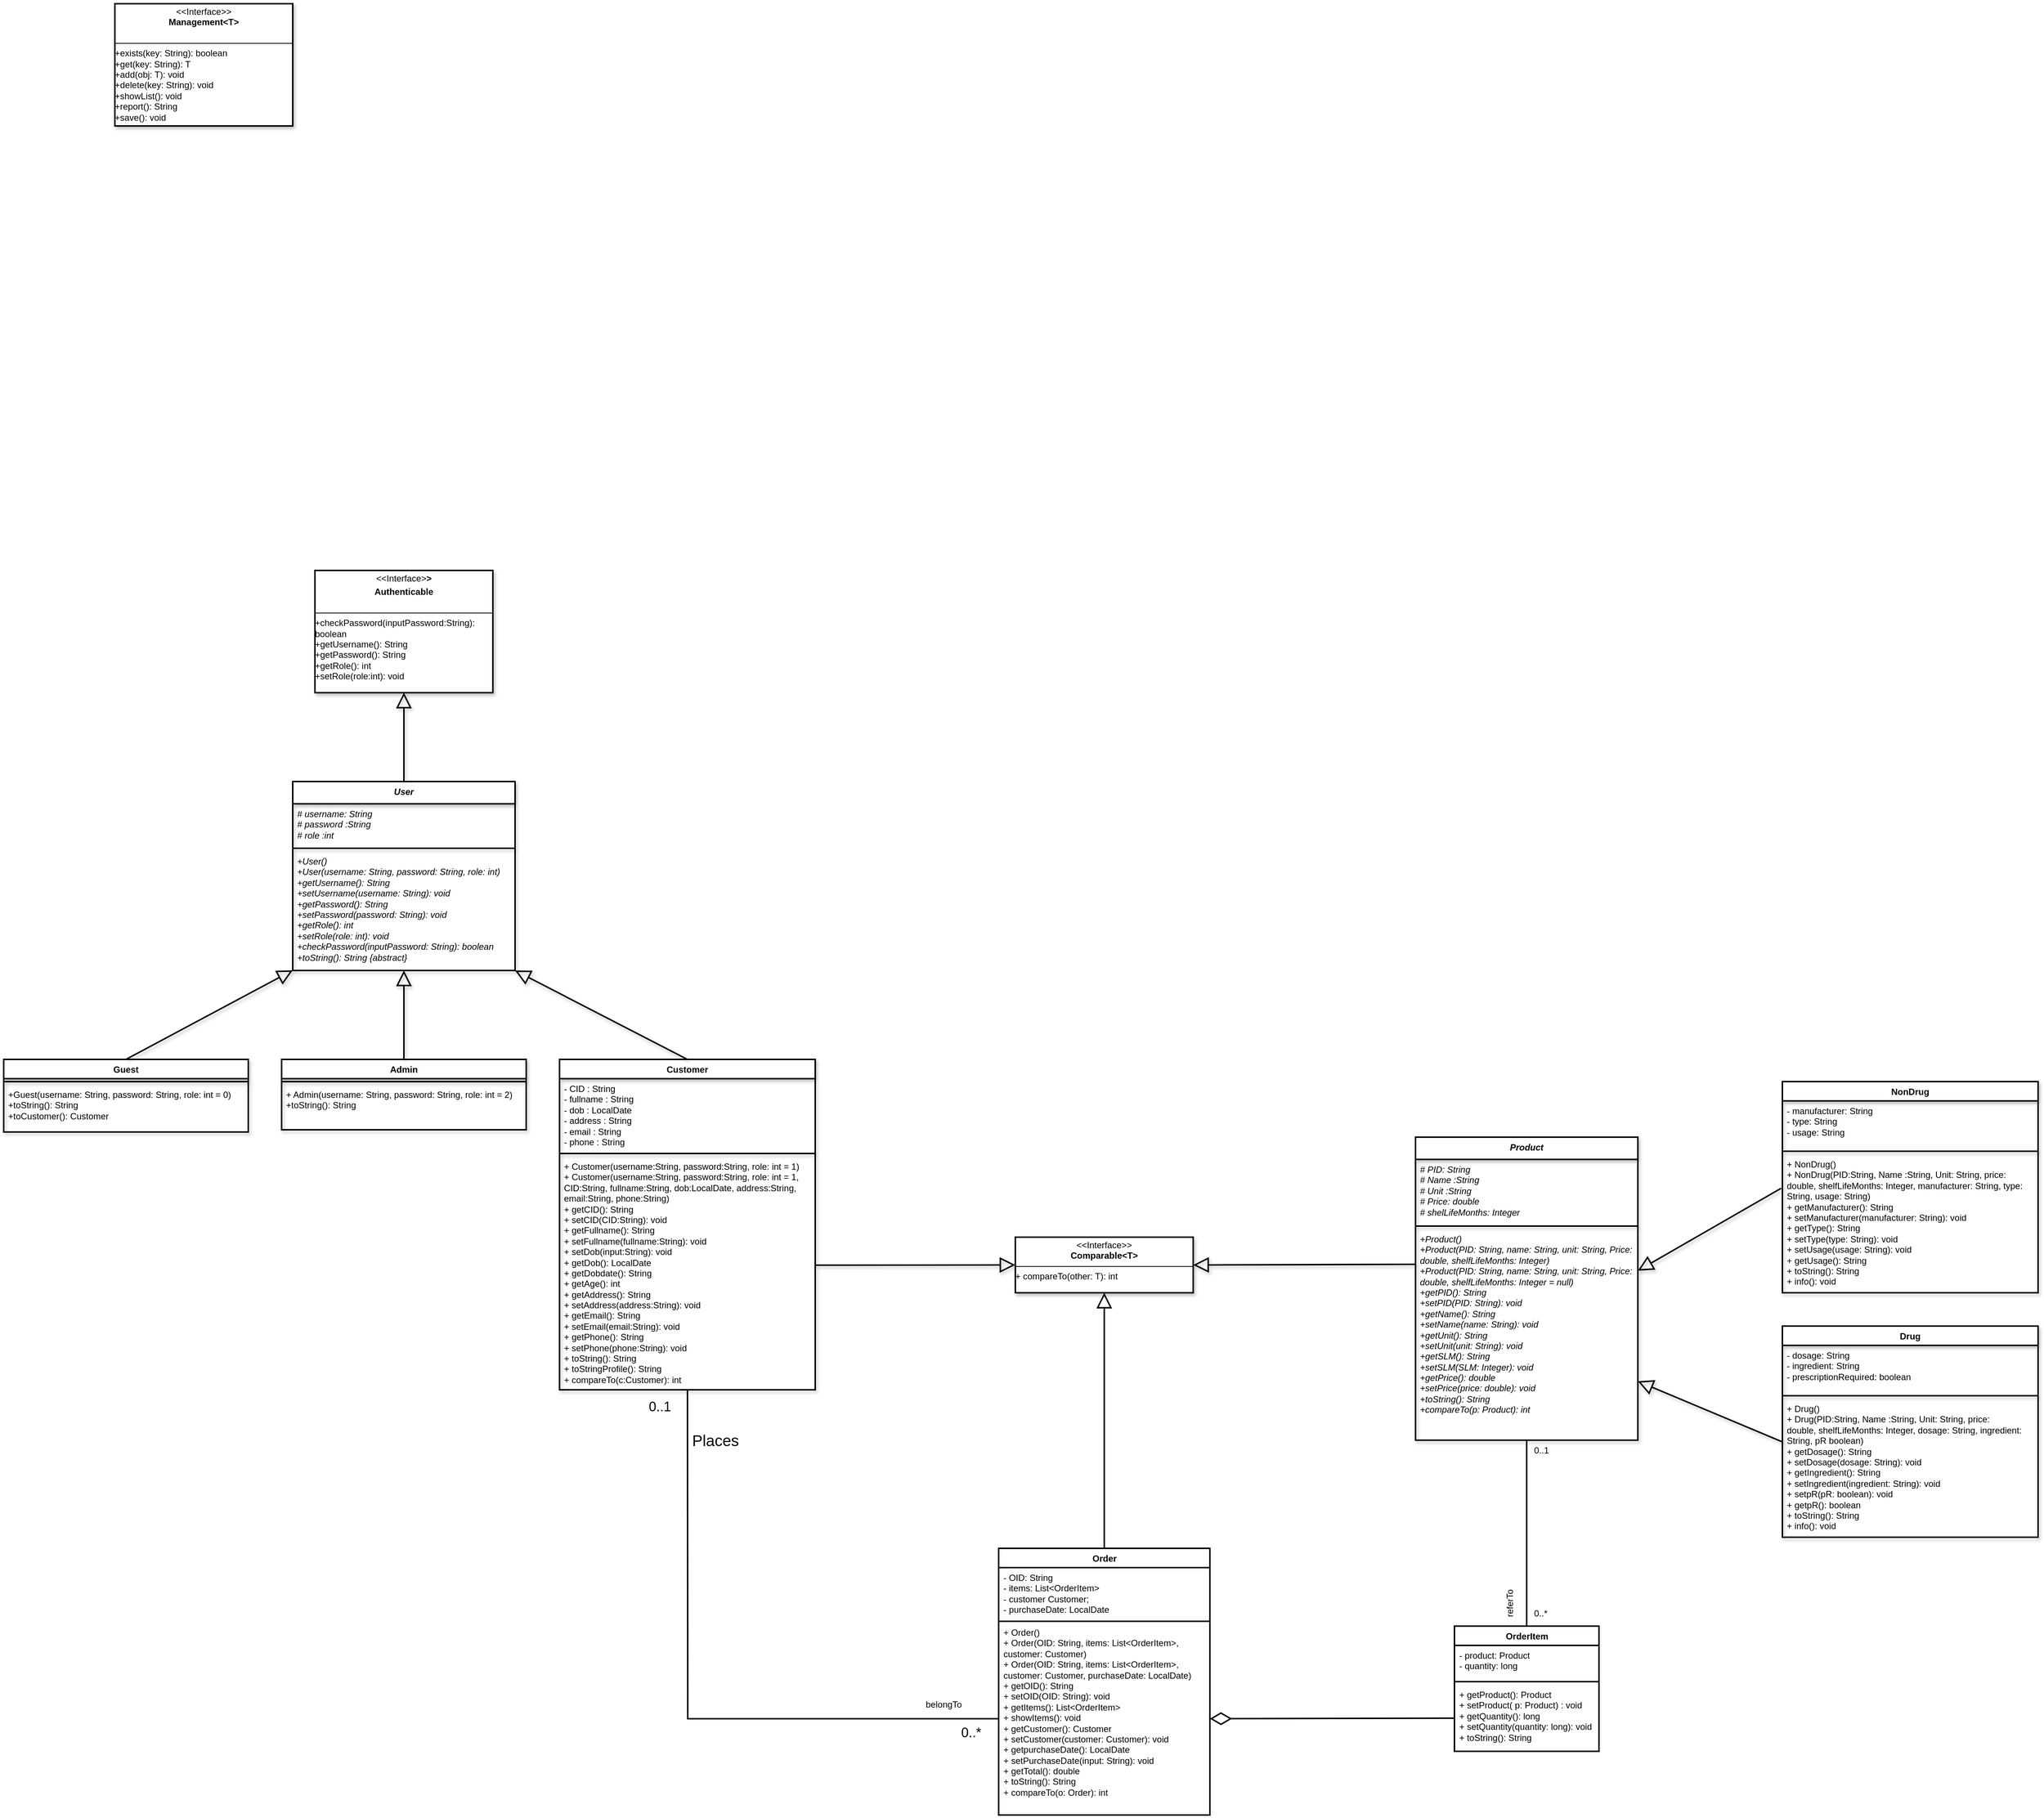 <mxfile version="28.2.5">
  <diagram name="Trang-1" id="QcBJqrxH_IE6oO6Vi0jk">
    <mxGraphModel dx="7229" dy="2226" grid="1" gridSize="15" guides="1" tooltips="1" connect="1" arrows="1" fold="1" page="1" pageScale="1" pageWidth="3300" pageHeight="4681" math="0" shadow="0">
      <root>
        <mxCell id="0" />
        <mxCell id="1" parent="0" />
        <mxCell id="m590TaEcWfAOfF5zcKe_-12" value="&lt;p style=&quot;margin:0px;margin-top:4px;text-align:center;&quot;&gt;&amp;lt;&amp;lt;Interface&amp;gt;&lt;b&gt;&amp;gt;&lt;/b&gt;&lt;/p&gt;&lt;p style=&quot;margin:0px;margin-top:4px;text-align:center;&quot;&gt;&lt;b&gt;Authenticable&lt;/b&gt;&lt;/p&gt;&lt;br&gt;&lt;hr size=&quot;1&quot; style=&quot;border-style:solid;&quot;&gt;+checkPassword(inputPassword:String): boolean&lt;div&gt;+getUsername(): String&amp;nbsp; &amp;nbsp; &amp;nbsp; &amp;nbsp; &amp;nbsp; &amp;nbsp; &amp;nbsp; &amp;nbsp; &amp;nbsp;&lt;/div&gt;+getPassword(): String&amp;nbsp; &amp;nbsp; &amp;nbsp; &amp;nbsp; &amp;nbsp; &amp;nbsp; &amp;nbsp; &amp;nbsp; &amp;nbsp;&amp;nbsp;&lt;br&gt;+getRole(): int&amp;nbsp; &amp;nbsp; &amp;nbsp; &amp;nbsp; &amp;nbsp; &amp;nbsp; &amp;nbsp; &amp;nbsp; &amp;nbsp; &amp;nbsp; &amp;nbsp; &amp;nbsp; &amp;nbsp; &amp;nbsp; +setRole(role:int): void&amp;nbsp;" style="verticalAlign=top;align=left;overflow=fill;html=1;whiteSpace=wrap;shadow=1;strokeWidth=2;" vertex="1" parent="1">
          <mxGeometry x="-1095" y="1290" width="240" height="165" as="geometry" />
        </mxCell>
        <mxCell id="m590TaEcWfAOfF5zcKe_-13" value="&lt;p style=&quot;margin:0px;margin-top:4px;text-align:center;&quot;&gt;&amp;lt;&amp;lt;Interface&amp;gt;&amp;gt;&lt;br&gt;&lt;b&gt;Management&amp;lt;T&amp;gt;&lt;/b&gt;&lt;/p&gt;&lt;br&gt;&lt;hr size=&quot;1&quot; style=&quot;border-style:solid;&quot;&gt;&lt;div&gt;+exists(key: String): boolean&lt;/div&gt;&lt;div&gt;+get(key: String): T&lt;/div&gt;&lt;div&gt;+add(obj: T): void&amp;nbsp; &amp;nbsp; &amp;nbsp;&amp;nbsp;&lt;/div&gt;&lt;div&gt;+delete(key: String): void&amp;nbsp; &amp;nbsp; &amp;nbsp; &amp;nbsp; &amp;nbsp; &amp;nbsp;&amp;nbsp;&lt;/div&gt;&lt;div&gt;+showList(): void&amp;nbsp; &amp;nbsp; &amp;nbsp; &amp;nbsp; &amp;nbsp; &amp;nbsp; &amp;nbsp; &amp;nbsp; &amp;nbsp; &amp;nbsp; &amp;nbsp;&amp;nbsp;&lt;/div&gt;&lt;div&gt;+report(): String&amp;nbsp; &amp;nbsp; &amp;nbsp; &amp;nbsp; &amp;nbsp; &amp;nbsp; &amp;nbsp; &amp;nbsp; &amp;nbsp; &amp;nbsp; &amp;nbsp;&amp;nbsp;&lt;/div&gt;&lt;div&gt;+save(): void&amp;nbsp;&lt;/div&gt;" style="verticalAlign=top;align=left;overflow=fill;html=1;whiteSpace=wrap;shadow=1;strokeWidth=2;" vertex="1" parent="1">
          <mxGeometry x="-1365" y="525" width="240" height="165" as="geometry" />
        </mxCell>
        <mxCell id="m590TaEcWfAOfF5zcKe_-14" value="&lt;i&gt;User&lt;/i&gt;" style="swimlane;fontStyle=1;align=center;verticalAlign=top;childLayout=stackLayout;horizontal=1;startSize=30;horizontalStack=0;resizeParent=1;resizeParentMax=0;resizeLast=0;collapsible=1;marginBottom=0;whiteSpace=wrap;html=1;shadow=1;strokeWidth=2;" vertex="1" parent="1">
          <mxGeometry x="-1125" y="1575" width="300" height="255" as="geometry">
            <mxRectangle x="375" y="420" width="75" height="30" as="alternateBounds" />
          </mxGeometry>
        </mxCell>
        <mxCell id="m590TaEcWfAOfF5zcKe_-15" value="&lt;div&gt;&lt;i&gt;# username: String&lt;/i&gt;&lt;/div&gt;&lt;div&gt;&lt;i&gt;# password :String&lt;/i&gt;&lt;/div&gt;&lt;div&gt;&lt;i&gt;# role :int&lt;/i&gt;&lt;/div&gt;" style="text;strokeColor=none;fillColor=none;align=left;verticalAlign=top;spacingLeft=4;spacingRight=4;overflow=hidden;rotatable=0;points=[[0,0.5],[1,0.5]];portConstraint=eastwest;whiteSpace=wrap;html=1;shadow=1;strokeWidth=2;" vertex="1" parent="m590TaEcWfAOfF5zcKe_-14">
          <mxGeometry y="30" width="300" height="56" as="geometry" />
        </mxCell>
        <mxCell id="m590TaEcWfAOfF5zcKe_-16" value="" style="line;strokeWidth=2;fillColor=none;align=left;verticalAlign=middle;spacingTop=-1;spacingLeft=3;spacingRight=3;rotatable=0;labelPosition=right;points=[];portConstraint=eastwest;strokeColor=inherit;shadow=1;" vertex="1" parent="m590TaEcWfAOfF5zcKe_-14">
          <mxGeometry y="86" width="300" height="8" as="geometry" />
        </mxCell>
        <mxCell id="m590TaEcWfAOfF5zcKe_-17" value="&lt;div&gt;&lt;i&gt;+User()&amp;nbsp; &amp;nbsp;&amp;nbsp;&lt;/i&gt;&lt;/div&gt;&lt;div&gt;&lt;i&gt;+User(username: String, password: String, role: int)&amp;nbsp;&lt;/i&gt;&lt;/div&gt;&lt;div&gt;&lt;i&gt;+getUsername(): String&amp;nbsp;&amp;nbsp;&lt;/i&gt;&lt;/div&gt;&lt;div&gt;&lt;i&gt;+setUsername(username: String): void&amp;nbsp; &amp;nbsp; +getPassword(): String&amp;nbsp; &amp;nbsp; &amp;nbsp; &amp;nbsp; &amp;nbsp; &amp;nbsp; &amp;nbsp; &amp;nbsp; +setPassword(password: String): void&amp;nbsp; &amp;nbsp; &amp;nbsp; &amp;nbsp; &amp;nbsp; &amp;nbsp; &amp;nbsp;&lt;/i&gt;&lt;/div&gt;&lt;div&gt;&lt;i&gt;+getRole(): int&amp;nbsp; &amp;nbsp; &amp;nbsp; &amp;nbsp; &amp;nbsp; &amp;nbsp; &amp;nbsp; &amp;nbsp; &amp;nbsp; &amp;nbsp; &amp;nbsp; &amp;nbsp; &amp;nbsp; &amp;nbsp; &amp;nbsp;&amp;nbsp;&lt;/i&gt;&lt;/div&gt;&lt;div&gt;&lt;i&gt;+setRole(role: int): void&amp;nbsp; &amp;nbsp; &amp;nbsp; &amp;nbsp; &amp;nbsp; &amp;nbsp; &amp;nbsp; &amp;nbsp; +checkPassword(inputPassword: String): boolean&lt;/i&gt;&lt;/div&gt;&lt;div&gt;&lt;i&gt;+toString(): String {abstract}&amp;nbsp;&lt;/i&gt;&lt;/div&gt;" style="text;strokeColor=none;fillColor=none;align=left;verticalAlign=top;spacingLeft=4;spacingRight=4;overflow=hidden;rotatable=0;points=[[0,0.5],[1,0.5]];portConstraint=eastwest;whiteSpace=wrap;html=1;shadow=1;strokeWidth=2;" vertex="1" parent="m590TaEcWfAOfF5zcKe_-14">
          <mxGeometry y="94" width="300" height="161" as="geometry" />
        </mxCell>
        <mxCell id="m590TaEcWfAOfF5zcKe_-19" value="" style="endArrow=block;endSize=16;endFill=0;html=1;rounded=0;entryX=0.5;entryY=1;entryDx=0;entryDy=0;exitX=0.5;exitY=0;exitDx=0;exitDy=0;shadow=1;strokeWidth=2;" edge="1" parent="1" source="m590TaEcWfAOfF5zcKe_-14" target="m590TaEcWfAOfF5zcKe_-12">
          <mxGeometry width="160" relative="1" as="geometry">
            <mxPoint x="-1005" y="1530" as="sourcePoint" />
            <mxPoint x="-845" y="1530" as="targetPoint" />
          </mxGeometry>
        </mxCell>
        <mxCell id="m590TaEcWfAOfF5zcKe_-20" value="Guest" style="swimlane;fontStyle=1;align=center;verticalAlign=top;childLayout=stackLayout;horizontal=1;startSize=26;horizontalStack=0;resizeParent=1;resizeParentMax=0;resizeLast=0;collapsible=1;marginBottom=0;whiteSpace=wrap;html=1;shadow=1;strokeWidth=2;" vertex="1" parent="1">
          <mxGeometry x="-1515" y="1950" width="330" height="98" as="geometry" />
        </mxCell>
        <mxCell id="m590TaEcWfAOfF5zcKe_-22" value="" style="line;strokeWidth=2;fillColor=none;align=left;verticalAlign=middle;spacingTop=-1;spacingLeft=3;spacingRight=3;rotatable=0;labelPosition=right;points=[];portConstraint=eastwest;strokeColor=inherit;shadow=1;" vertex="1" parent="m590TaEcWfAOfF5zcKe_-20">
          <mxGeometry y="26" width="330" height="8" as="geometry" />
        </mxCell>
        <mxCell id="m590TaEcWfAOfF5zcKe_-23" value="&lt;div&gt;+Guest(username: String, password: String, role: int = 0)&lt;/div&gt;&lt;div&gt;+toString(): String&amp;nbsp; &amp;nbsp; &amp;nbsp; &amp;nbsp; &amp;nbsp; &amp;nbsp; &amp;nbsp; &amp;nbsp; &amp;nbsp; &amp;nbsp; &amp;nbsp; &amp;nbsp; &amp;nbsp; &amp;nbsp; &amp;nbsp; &amp;nbsp;&lt;/div&gt;&lt;div&gt;+toCustomer(): Customer&lt;/div&gt;" style="text;strokeColor=none;fillColor=none;align=left;verticalAlign=top;spacingLeft=4;spacingRight=4;overflow=hidden;rotatable=0;points=[[0,0.5],[1,0.5]];portConstraint=eastwest;whiteSpace=wrap;html=1;shadow=1;strokeWidth=2;" vertex="1" parent="m590TaEcWfAOfF5zcKe_-20">
          <mxGeometry y="34" width="330" height="64" as="geometry" />
        </mxCell>
        <mxCell id="m590TaEcWfAOfF5zcKe_-24" value="Customer" style="swimlane;fontStyle=1;align=center;verticalAlign=top;childLayout=stackLayout;horizontal=1;startSize=26;horizontalStack=0;resizeParent=1;resizeParentMax=0;resizeLast=0;collapsible=1;marginBottom=0;whiteSpace=wrap;html=1;shadow=1;strokeWidth=2;" vertex="1" parent="1">
          <mxGeometry x="-765" y="1950" width="345" height="446" as="geometry" />
        </mxCell>
        <mxCell id="m590TaEcWfAOfF5zcKe_-25" value="&lt;div&gt;- CID : String&amp;nbsp; &amp;nbsp; &amp;nbsp; &amp;nbsp; &amp;nbsp; &amp;nbsp; &amp;nbsp; &amp;nbsp; &amp;nbsp; &amp;nbsp;&lt;/div&gt;&lt;div&gt;- fullname : String&amp;nbsp; &amp;nbsp; &amp;nbsp; &amp;nbsp; &amp;nbsp; &amp;nbsp;&amp;nbsp;&lt;/div&gt;&lt;div&gt;- dob : LocalDate&amp;nbsp; &amp;nbsp; &amp;nbsp; &amp;nbsp; &amp;nbsp; &amp;nbsp; &amp;nbsp; &amp;nbsp; &amp;nbsp;&lt;/div&gt;&lt;div&gt;- address : String&amp;nbsp; &amp;nbsp;&lt;/div&gt;&lt;div&gt;- email : String&amp;nbsp; &amp;nbsp; &amp;nbsp; &amp;nbsp; &amp;nbsp; &amp;nbsp; &amp;nbsp; &amp;nbsp; &amp;nbsp;&amp;nbsp;&lt;/div&gt;&lt;div&gt;- phone : String&lt;/div&gt;" style="text;strokeColor=none;fillColor=none;align=left;verticalAlign=top;spacingLeft=4;spacingRight=4;overflow=hidden;rotatable=0;points=[[0,0.5],[1,0.5]];portConstraint=eastwest;whiteSpace=wrap;html=1;shadow=1;strokeWidth=2;" vertex="1" parent="m590TaEcWfAOfF5zcKe_-24">
          <mxGeometry y="26" width="345" height="97" as="geometry" />
        </mxCell>
        <mxCell id="m590TaEcWfAOfF5zcKe_-26" value="" style="line;strokeWidth=2;fillColor=none;align=left;verticalAlign=middle;spacingTop=-1;spacingLeft=3;spacingRight=3;rotatable=0;labelPosition=right;points=[];portConstraint=eastwest;strokeColor=inherit;shadow=1;" vertex="1" parent="m590TaEcWfAOfF5zcKe_-24">
          <mxGeometry y="123" width="345" height="8" as="geometry" />
        </mxCell>
        <mxCell id="m590TaEcWfAOfF5zcKe_-27" value="&lt;div&gt;+ Customer(username:String, password:String, role: int = 1)&lt;/div&gt;&lt;div&gt;+ Customer(username:String, password:String, role: int = 1,&amp;nbsp; CID:String, fullname:String, dob:LocalDate, address:String, email:String, phone:String)&amp;nbsp;&amp;nbsp;&lt;/div&gt;&lt;div&gt;+ getCID(): String&amp;nbsp; &amp;nbsp; &amp;nbsp; &amp;nbsp; &amp;nbsp; &amp;nbsp; &amp;nbsp; &amp;nbsp; &amp;nbsp;&amp;nbsp;&lt;/div&gt;&lt;div&gt;+ setCID(CID:String): void&amp;nbsp; &amp;nbsp; &amp;nbsp; &amp;nbsp; &amp;nbsp;&lt;/div&gt;&lt;div&gt;+ getFullname(): String&amp;nbsp; &amp;nbsp; &amp;nbsp; &amp;nbsp; &amp;nbsp; &amp;nbsp; &amp;nbsp;&amp;nbsp;&lt;/div&gt;&lt;div&gt;+ setFullname(fullname:String): void&amp;nbsp;&lt;/div&gt;&lt;div&gt;+ setDob(input:String): void&amp;nbsp; &amp;nbsp; &amp;nbsp; &amp;nbsp;&amp;nbsp;&lt;/div&gt;&lt;div&gt;+ getDob(): LocalDate&amp;nbsp; &amp;nbsp; &amp;nbsp; &amp;nbsp; &amp;nbsp; &amp;nbsp; &amp;nbsp; &amp;nbsp;&amp;nbsp;&lt;/div&gt;&lt;div&gt;+ getDobdate(): String&amp;nbsp; &amp;nbsp; &amp;nbsp; &amp;nbsp; &amp;nbsp; &amp;nbsp; &amp;nbsp; &amp;nbsp;&lt;/div&gt;&lt;div&gt;+ getAge(): int&amp;nbsp; &amp;nbsp; &amp;nbsp; &amp;nbsp; &amp;nbsp; &amp;nbsp; &amp;nbsp; &amp;nbsp; &amp;nbsp; &amp;nbsp; &amp;nbsp;&amp;nbsp;&lt;/div&gt;&lt;div&gt;+ getAddress(): String&amp;nbsp; &amp;nbsp; &amp;nbsp; &amp;nbsp; &amp;nbsp; &amp;nbsp; &amp;nbsp; &amp;nbsp;&lt;/div&gt;&lt;div&gt;+ setAddress(address:String): void&amp;nbsp;&lt;/div&gt;&lt;div&gt;+ getEmail(): String&amp;nbsp; &amp;nbsp; &amp;nbsp; &amp;nbsp; &amp;nbsp; &amp;nbsp; &amp;nbsp; &amp;nbsp;&lt;/div&gt;&lt;div&gt;+ setEmail(email:String): void&amp;nbsp; &amp;nbsp; &amp;nbsp; &amp;nbsp;&lt;/div&gt;&lt;div&gt;+ getPhone(): String&amp;nbsp; &amp;nbsp; &amp;nbsp; &amp;nbsp; &amp;nbsp; &amp;nbsp; &amp;nbsp; &amp;nbsp; &amp;nbsp;&lt;/div&gt;&lt;div&gt;+ setPhone(phone:String): void&amp;nbsp; &amp;nbsp; &amp;nbsp;&lt;/div&gt;&lt;div&gt;+ toString(): String&amp;nbsp; &amp;nbsp; &amp;nbsp; &amp;nbsp; &amp;nbsp; &amp;nbsp; &amp;nbsp; &amp;nbsp;&lt;/div&gt;&lt;div&gt;+ toStringProfile(): String&amp;nbsp; &amp;nbsp; &amp;nbsp; &amp;nbsp;&lt;/div&gt;&lt;div&gt;+ compareTo(c:Customer): int&amp;nbsp;&lt;/div&gt;" style="text;strokeColor=none;fillColor=none;align=left;verticalAlign=top;spacingLeft=4;spacingRight=4;overflow=hidden;rotatable=0;points=[[0,0.5],[1,0.5]];portConstraint=eastwest;whiteSpace=wrap;html=1;shadow=1;strokeWidth=2;" vertex="1" parent="m590TaEcWfAOfF5zcKe_-24">
          <mxGeometry y="131" width="345" height="315" as="geometry" />
        </mxCell>
        <mxCell id="m590TaEcWfAOfF5zcKe_-32" value="Admin" style="swimlane;fontStyle=1;align=center;verticalAlign=top;childLayout=stackLayout;horizontal=1;startSize=26;horizontalStack=0;resizeParent=1;resizeParentMax=0;resizeLast=0;collapsible=1;marginBottom=0;whiteSpace=wrap;html=1;shadow=1;strokeWidth=2;" vertex="1" parent="1">
          <mxGeometry x="-1140" y="1950" width="330" height="95" as="geometry" />
        </mxCell>
        <mxCell id="m590TaEcWfAOfF5zcKe_-33" value="" style="line;strokeWidth=2;fillColor=none;align=left;verticalAlign=middle;spacingTop=-1;spacingLeft=3;spacingRight=3;rotatable=0;labelPosition=right;points=[];portConstraint=eastwest;strokeColor=inherit;shadow=1;" vertex="1" parent="m590TaEcWfAOfF5zcKe_-32">
          <mxGeometry y="26" width="330" height="8" as="geometry" />
        </mxCell>
        <mxCell id="m590TaEcWfAOfF5zcKe_-34" value="&lt;div&gt;+ Admin(username: String, password: String, role: int = 2)&lt;/div&gt;&lt;div&gt;+toString(): String&amp;nbsp; &amp;nbsp;&lt;/div&gt;" style="text;strokeColor=none;fillColor=none;align=left;verticalAlign=top;spacingLeft=4;spacingRight=4;overflow=hidden;rotatable=0;points=[[0,0.5],[1,0.5]];portConstraint=eastwest;whiteSpace=wrap;html=1;shadow=1;strokeWidth=2;" vertex="1" parent="m590TaEcWfAOfF5zcKe_-32">
          <mxGeometry y="34" width="330" height="61" as="geometry" />
        </mxCell>
        <mxCell id="m590TaEcWfAOfF5zcKe_-36" value="" style="endArrow=block;endSize=16;endFill=0;html=1;rounded=0;exitX=0.5;exitY=0;exitDx=0;exitDy=0;shadow=1;strokeWidth=2;" edge="1" parent="1" source="m590TaEcWfAOfF5zcKe_-20" target="m590TaEcWfAOfF5zcKe_-17">
          <mxGeometry x="1" y="108" width="160" relative="1" as="geometry">
            <mxPoint x="-1335.0" y="1950" as="sourcePoint" />
            <mxPoint x="-825" y="1665" as="targetPoint" />
            <mxPoint x="-13" y="3" as="offset" />
          </mxGeometry>
        </mxCell>
        <mxCell id="m590TaEcWfAOfF5zcKe_-37" value="" style="endArrow=block;endSize=16;endFill=0;html=1;rounded=0;exitX=0.5;exitY=0;exitDx=0;exitDy=0;shadow=1;strokeWidth=2;" edge="1" parent="1" source="m590TaEcWfAOfF5zcKe_-32">
          <mxGeometry x="1" y="108" width="160" relative="1" as="geometry">
            <mxPoint x="-675" y="1605" as="sourcePoint" />
            <mxPoint x="-975" y="1830" as="targetPoint" />
            <mxPoint x="-13" y="3" as="offset" />
          </mxGeometry>
        </mxCell>
        <mxCell id="m590TaEcWfAOfF5zcKe_-38" value="" style="endArrow=block;endSize=16;endFill=0;html=1;rounded=0;exitX=0.5;exitY=0;exitDx=0;exitDy=0;shadow=1;strokeWidth=2;" edge="1" parent="1" source="m590TaEcWfAOfF5zcKe_-24">
          <mxGeometry width="160" relative="1" as="geometry">
            <mxPoint x="-345" y="1995" as="sourcePoint" />
            <mxPoint x="-825" y="1830" as="targetPoint" />
          </mxGeometry>
        </mxCell>
        <mxCell id="m590TaEcWfAOfF5zcKe_-39" value="&lt;i&gt;Product&lt;/i&gt;" style="swimlane;fontStyle=1;align=center;verticalAlign=top;childLayout=stackLayout;horizontal=1;startSize=30;horizontalStack=0;resizeParent=1;resizeParentMax=0;resizeLast=0;collapsible=1;marginBottom=0;whiteSpace=wrap;html=1;shadow=1;strokeWidth=2;" vertex="1" parent="1">
          <mxGeometry x="390" y="2055" width="300" height="409" as="geometry">
            <mxRectangle x="375" y="420" width="75" height="30" as="alternateBounds" />
          </mxGeometry>
        </mxCell>
        <mxCell id="m590TaEcWfAOfF5zcKe_-40" value="&lt;div&gt;&lt;i&gt;# PID: String&lt;/i&gt;&lt;/div&gt;&lt;div&gt;&lt;i&gt;# Name :String&lt;/i&gt;&lt;/div&gt;&lt;div&gt;&lt;i&gt;# Unit :String&lt;/i&gt;&lt;/div&gt;&lt;div&gt;&lt;i&gt;# Price: double&lt;/i&gt;&lt;/div&gt;&lt;div&gt;&lt;i&gt;# shelLifeMonths: Integer&lt;/i&gt;&lt;/div&gt;" style="text;strokeColor=none;fillColor=none;align=left;verticalAlign=top;spacingLeft=4;spacingRight=4;overflow=hidden;rotatable=0;points=[[0,0.5],[1,0.5]];portConstraint=eastwest;whiteSpace=wrap;html=1;shadow=1;strokeWidth=2;" vertex="1" parent="m590TaEcWfAOfF5zcKe_-39">
          <mxGeometry y="30" width="300" height="86" as="geometry" />
        </mxCell>
        <mxCell id="m590TaEcWfAOfF5zcKe_-41" value="" style="line;strokeWidth=2;fillColor=none;align=left;verticalAlign=middle;spacingTop=-1;spacingLeft=3;spacingRight=3;rotatable=0;labelPosition=right;points=[];portConstraint=eastwest;strokeColor=inherit;shadow=1;" vertex="1" parent="m590TaEcWfAOfF5zcKe_-39">
          <mxGeometry y="116" width="300" height="8" as="geometry" />
        </mxCell>
        <mxCell id="m590TaEcWfAOfF5zcKe_-42" value="&lt;div&gt;&lt;i&gt;+Product()&amp;nbsp; &amp;nbsp;&amp;nbsp;&lt;/i&gt;&lt;/div&gt;&lt;div&gt;&lt;i&gt;+Product(PID: String, name: String, unit: String, Price: double, shelfLifeMonths: Integer)&lt;/i&gt;&lt;/div&gt;&lt;div&gt;&lt;i&gt;+Product(PID: String, name: String, unit: String, Price: double,&amp;nbsp;&lt;/i&gt;&lt;i&gt;shelfLifeMonths&lt;/i&gt;&lt;i&gt;: Integer = null)&lt;/i&gt;&lt;/div&gt;&lt;div&gt;&lt;i&gt;+getPID(): String&amp;nbsp;&amp;nbsp;&lt;/i&gt;&lt;/div&gt;&lt;div&gt;&lt;i&gt;+setPID(PID: String): void&amp;nbsp; &amp;nbsp;&amp;nbsp;&lt;/i&gt;&lt;/div&gt;&lt;div&gt;&lt;i&gt;+getName(): String&amp;nbsp; &amp;nbsp; &amp;nbsp; &amp;nbsp; &amp;nbsp; &amp;nbsp; &amp;nbsp; &amp;nbsp;&amp;nbsp;&lt;/i&gt;&lt;/div&gt;&lt;div&gt;&lt;i&gt;+setName(name: String): void&amp;nbsp;&lt;/i&gt;&lt;/div&gt;&lt;div&gt;&lt;div&gt;&lt;i&gt;+getUnit(): String&amp;nbsp; &amp;nbsp; &amp;nbsp; &amp;nbsp; &amp;nbsp; &amp;nbsp; &amp;nbsp; &amp;nbsp;&amp;nbsp;&lt;/i&gt;&lt;/div&gt;&lt;div&gt;&lt;i&gt;+setUnit(unit: String): void&amp;nbsp;&lt;/i&gt;&lt;i&gt;&amp;nbsp; &amp;nbsp; &amp;nbsp; &amp;nbsp; &amp;nbsp;&lt;/i&gt;&lt;/div&gt;&lt;/div&gt;&lt;div&gt;&lt;i&gt;+getSLM(): String&amp;nbsp; &amp;nbsp; &amp;nbsp; &amp;nbsp; &amp;nbsp; &amp;nbsp; &amp;nbsp; &amp;nbsp; &amp;nbsp; &amp;nbsp; &amp;nbsp; &amp;nbsp; &amp;nbsp; &amp;nbsp; &amp;nbsp;&lt;/i&gt;&lt;/div&gt;&lt;div&gt;&lt;i&gt;+setSLM(SLM: Integer): void&lt;span style=&quot;white-space: pre;&quot;&gt;&#x9;&lt;/span&gt;&amp;nbsp; &amp;nbsp; &amp;nbsp; &amp;nbsp; &amp;nbsp;&amp;nbsp;&lt;/i&gt;&lt;br&gt;&lt;div&gt;&lt;i&gt;+getPrice(): double&amp;nbsp; &amp;nbsp; &amp;nbsp; &amp;nbsp; &amp;nbsp; &amp;nbsp; &amp;nbsp; &amp;nbsp;&amp;nbsp;&lt;/i&gt;&lt;/div&gt;&lt;div&gt;&lt;i&gt;+setPrice(price: double): void&amp;nbsp;&lt;/i&gt;&lt;/div&gt;&lt;/div&gt;&lt;div&gt;&lt;i&gt;+toString(): String&amp;nbsp;&lt;/i&gt;&lt;/div&gt;&lt;div&gt;&lt;i&gt;+compareTo(p: Product): int&amp;nbsp;&lt;/i&gt;&lt;/div&gt;" style="text;strokeColor=none;fillColor=none;align=left;verticalAlign=top;spacingLeft=4;spacingRight=4;overflow=hidden;rotatable=0;points=[[0,0.5],[1,0.5]];portConstraint=eastwest;whiteSpace=wrap;html=1;shadow=1;strokeWidth=2;" vertex="1" parent="m590TaEcWfAOfF5zcKe_-39">
          <mxGeometry y="124" width="300" height="285" as="geometry" />
        </mxCell>
        <mxCell id="m590TaEcWfAOfF5zcKe_-43" value="&lt;p style=&quot;margin:0px;margin-top:4px;text-align:center;&quot;&gt;&amp;lt;&amp;lt;Interface&amp;gt;&amp;gt;&lt;br&gt;&lt;b&gt;Comparable&amp;lt;T&amp;gt;&lt;/b&gt;&lt;/p&gt;&lt;hr size=&quot;1&quot; style=&quot;border-style:solid;&quot;&gt;+ compareTo(other: T): int" style="verticalAlign=top;align=left;overflow=fill;html=1;whiteSpace=wrap;shadow=1;strokeWidth=2;" vertex="1" parent="1">
          <mxGeometry x="-150" y="2190" width="240" height="75" as="geometry" />
        </mxCell>
        <mxCell id="m590TaEcWfAOfF5zcKe_-44" value="" style="endArrow=block;endSize=16;endFill=0;html=1;rounded=0;exitX=-0.001;exitY=0.167;exitDx=0;exitDy=0;entryX=1;entryY=0.5;entryDx=0;entryDy=0;shadow=1;strokeWidth=2;exitPerimeter=0;" edge="1" parent="1" source="m590TaEcWfAOfF5zcKe_-42" target="m590TaEcWfAOfF5zcKe_-43">
          <mxGeometry x="0.002" width="160" relative="1" as="geometry">
            <mxPoint x="-585" y="1485" as="sourcePoint" />
            <mxPoint x="-600" y="1365" as="targetPoint" />
            <mxPoint as="offset" />
          </mxGeometry>
        </mxCell>
        <mxCell id="m590TaEcWfAOfF5zcKe_-45" value="" style="endArrow=block;endSize=16;endFill=0;html=1;rounded=0;entryX=0;entryY=0.5;entryDx=0;entryDy=0;exitX=1;exitY=0.466;exitDx=0;exitDy=0;exitPerimeter=0;shadow=1;strokeWidth=2;" edge="1" parent="1" source="m590TaEcWfAOfF5zcKe_-27" target="m590TaEcWfAOfF5zcKe_-43">
          <mxGeometry width="160" relative="1" as="geometry">
            <mxPoint x="-547" y="1920" as="sourcePoint" />
            <mxPoint x="-780" y="1800" as="targetPoint" />
          </mxGeometry>
        </mxCell>
        <mxCell id="m590TaEcWfAOfF5zcKe_-46" value="Drug" style="swimlane;fontStyle=1;align=center;verticalAlign=top;childLayout=stackLayout;horizontal=1;startSize=26;horizontalStack=0;resizeParent=1;resizeParentMax=0;resizeLast=0;collapsible=1;marginBottom=0;whiteSpace=wrap;html=1;shadow=1;strokeWidth=2;" vertex="1" parent="1">
          <mxGeometry x="885" y="2310" width="345" height="285" as="geometry" />
        </mxCell>
        <mxCell id="m590TaEcWfAOfF5zcKe_-47" value="&lt;div&gt;- dosage: String&lt;/div&gt;&lt;div&gt;- ingredient: String&lt;/div&gt;&lt;div&gt;- prescriptionRequired: boolean&lt;/div&gt;" style="text;strokeColor=none;fillColor=none;align=left;verticalAlign=top;spacingLeft=4;spacingRight=4;overflow=hidden;rotatable=0;points=[[0,0.5],[1,0.5]];portConstraint=eastwest;whiteSpace=wrap;html=1;shadow=1;strokeWidth=2;" vertex="1" parent="m590TaEcWfAOfF5zcKe_-46">
          <mxGeometry y="26" width="345" height="64" as="geometry" />
        </mxCell>
        <mxCell id="m590TaEcWfAOfF5zcKe_-48" value="" style="line;strokeWidth=2;fillColor=none;align=left;verticalAlign=middle;spacingTop=-1;spacingLeft=3;spacingRight=3;rotatable=0;labelPosition=right;points=[];portConstraint=eastwest;strokeColor=inherit;shadow=1;" vertex="1" parent="m590TaEcWfAOfF5zcKe_-46">
          <mxGeometry y="90" width="345" height="8" as="geometry" />
        </mxCell>
        <mxCell id="m590TaEcWfAOfF5zcKe_-49" value="&lt;div&gt;+ Drug()&lt;/div&gt;&lt;div&gt;+ Drug(PID:String, Name :String, Unit: String,&amp;nbsp;price: double,&amp;nbsp;shelfLifeMonths: Integer, dosage: String, ingredient: String, pR boolean)&amp;nbsp;&amp;nbsp;&lt;/div&gt;&lt;div&gt;+ getDosage(): String&amp;nbsp; &amp;nbsp; &amp;nbsp; &amp;nbsp; &amp;nbsp; &amp;nbsp; &amp;nbsp; &amp;nbsp; &amp;nbsp;&amp;nbsp;&lt;/div&gt;&lt;div&gt;+ setDosage(dosage: String): void&amp;nbsp; &amp;nbsp; &amp;nbsp; &amp;nbsp; &amp;nbsp;&lt;/div&gt;&lt;div&gt;+ getIngredient(): String&amp;nbsp; &amp;nbsp; &amp;nbsp; &amp;nbsp; &amp;nbsp; &amp;nbsp; &amp;nbsp;&amp;nbsp;&lt;/div&gt;&lt;div&gt;+ setIngredient(ingredient: String): void&amp;nbsp;&lt;/div&gt;&lt;div&gt;+ setpR(pR: boolean): void&amp;nbsp; &amp;nbsp; &amp;nbsp; &amp;nbsp;&amp;nbsp;&lt;/div&gt;&lt;div&gt;+ getpR(): boolean&amp;nbsp; &amp;nbsp; &amp;nbsp; &amp;nbsp; &amp;nbsp; &amp;nbsp; &amp;nbsp; &amp;nbsp; &amp;nbsp;&amp;nbsp;&lt;/div&gt;&lt;div&gt;+ toString(): String&amp;nbsp; &amp;nbsp; &amp;nbsp; &amp;nbsp; &amp;nbsp; &amp;nbsp; &amp;nbsp; &amp;nbsp;&lt;/div&gt;&lt;div&gt;+ info(): void&amp;nbsp; &amp;nbsp; &amp;nbsp; &amp;nbsp;&lt;/div&gt;" style="text;strokeColor=none;fillColor=none;align=left;verticalAlign=top;spacingLeft=4;spacingRight=4;overflow=hidden;rotatable=0;points=[[0,0.5],[1,0.5]];portConstraint=eastwest;whiteSpace=wrap;html=1;shadow=1;strokeWidth=2;" vertex="1" parent="m590TaEcWfAOfF5zcKe_-46">
          <mxGeometry y="98" width="345" height="187" as="geometry" />
        </mxCell>
        <mxCell id="m590TaEcWfAOfF5zcKe_-54" value="NonDrug" style="swimlane;fontStyle=1;align=center;verticalAlign=top;childLayout=stackLayout;horizontal=1;startSize=26;horizontalStack=0;resizeParent=1;resizeParentMax=0;resizeLast=0;collapsible=1;marginBottom=0;whiteSpace=wrap;html=1;shadow=1;strokeWidth=2;" vertex="1" parent="1">
          <mxGeometry x="885" y="1980" width="345" height="285" as="geometry" />
        </mxCell>
        <mxCell id="m590TaEcWfAOfF5zcKe_-55" value="&lt;div&gt;- manufacturer: String&lt;/div&gt;&lt;div&gt;- type: String&lt;/div&gt;&lt;div&gt;- usage: String&lt;/div&gt;" style="text;strokeColor=none;fillColor=none;align=left;verticalAlign=top;spacingLeft=4;spacingRight=4;overflow=hidden;rotatable=0;points=[[0,0.5],[1,0.5]];portConstraint=eastwest;whiteSpace=wrap;html=1;shadow=1;strokeWidth=2;" vertex="1" parent="m590TaEcWfAOfF5zcKe_-54">
          <mxGeometry y="26" width="345" height="64" as="geometry" />
        </mxCell>
        <mxCell id="m590TaEcWfAOfF5zcKe_-56" value="" style="line;strokeWidth=2;fillColor=none;align=left;verticalAlign=middle;spacingTop=-1;spacingLeft=3;spacingRight=3;rotatable=0;labelPosition=right;points=[];portConstraint=eastwest;strokeColor=inherit;shadow=1;" vertex="1" parent="m590TaEcWfAOfF5zcKe_-54">
          <mxGeometry y="90" width="345" height="8" as="geometry" />
        </mxCell>
        <mxCell id="m590TaEcWfAOfF5zcKe_-57" value="&lt;div&gt;+ NonDrug()&lt;/div&gt;&lt;div&gt;+ NonDrug(PID:String, Name :String, Unit: String,&amp;nbsp;price: double,&amp;nbsp;shelfLifeMonths: Integer, manufacturer: String, type: String, usage: String)&amp;nbsp;&amp;nbsp;&lt;/div&gt;&lt;div&gt;+ getManufacturer(): String&amp;nbsp; &amp;nbsp; &amp;nbsp; &amp;nbsp; &amp;nbsp; &amp;nbsp; &amp;nbsp; &amp;nbsp; &amp;nbsp;&amp;nbsp;&lt;/div&gt;&lt;div&gt;+ setManufacturer(manufacturer: String): void&amp;nbsp; &amp;nbsp; &amp;nbsp; &amp;nbsp; &amp;nbsp;&lt;/div&gt;&lt;div&gt;+ getType(): String&amp;nbsp; &amp;nbsp; &amp;nbsp; &amp;nbsp; &amp;nbsp; &amp;nbsp; &amp;nbsp;&amp;nbsp;&lt;/div&gt;&lt;div&gt;+ setType(type: String): void&amp;nbsp;&lt;/div&gt;&lt;div&gt;+ setUsage(usage: String): void&amp;nbsp; &amp;nbsp; &amp;nbsp; &amp;nbsp;&amp;nbsp;&lt;/div&gt;&lt;div&gt;+ getUsage(): String&amp;nbsp; &amp;nbsp; &amp;nbsp; &amp;nbsp; &amp;nbsp; &amp;nbsp; &amp;nbsp; &amp;nbsp; &amp;nbsp;&amp;nbsp;&lt;/div&gt;&lt;div&gt;+ toString(): String&amp;nbsp; &amp;nbsp; &amp;nbsp; &amp;nbsp; &amp;nbsp; &amp;nbsp; &amp;nbsp; &amp;nbsp;&lt;/div&gt;&lt;div&gt;+ info(): void&amp;nbsp; &amp;nbsp; &amp;nbsp;&lt;/div&gt;" style="text;strokeColor=none;fillColor=none;align=left;verticalAlign=top;spacingLeft=4;spacingRight=4;overflow=hidden;rotatable=0;points=[[0,0.5],[1,0.5]];portConstraint=eastwest;whiteSpace=wrap;html=1;shadow=1;strokeWidth=2;" vertex="1" parent="m590TaEcWfAOfF5zcKe_-54">
          <mxGeometry y="98" width="345" height="187" as="geometry" />
        </mxCell>
        <mxCell id="m590TaEcWfAOfF5zcKe_-61" value="" style="endArrow=block;endSize=16;endFill=0;html=1;rounded=0;exitX=0;exitY=0.312;exitDx=0;exitDy=0;exitPerimeter=0;shadow=1;strokeWidth=2;" edge="1" parent="1" source="m590TaEcWfAOfF5zcKe_-49" target="m590TaEcWfAOfF5zcKe_-42">
          <mxGeometry width="160" relative="1" as="geometry">
            <mxPoint x="180" y="1575" as="sourcePoint" />
            <mxPoint x="340" y="1575" as="targetPoint" />
          </mxGeometry>
        </mxCell>
        <mxCell id="m590TaEcWfAOfF5zcKe_-62" value="" style="endArrow=block;endSize=16;endFill=0;html=1;rounded=0;exitX=-0.005;exitY=0.246;exitDx=0;exitDy=0;exitPerimeter=0;shadow=1;strokeWidth=2;" edge="1" parent="1" source="m590TaEcWfAOfF5zcKe_-57" target="m590TaEcWfAOfF5zcKe_-42">
          <mxGeometry width="160" relative="1" as="geometry">
            <mxPoint x="420" y="1635" as="sourcePoint" />
            <mxPoint x="210" y="1956" as="targetPoint" />
          </mxGeometry>
        </mxCell>
        <mxCell id="m590TaEcWfAOfF5zcKe_-63" value="Order" style="swimlane;fontStyle=1;align=center;verticalAlign=top;childLayout=stackLayout;horizontal=1;startSize=26;horizontalStack=0;resizeParent=1;resizeParentMax=0;resizeLast=0;collapsible=1;marginBottom=0;whiteSpace=wrap;html=1;strokeWidth=2;" vertex="1" parent="1">
          <mxGeometry x="-172.5" y="2610" width="285" height="360" as="geometry" />
        </mxCell>
        <mxCell id="m590TaEcWfAOfF5zcKe_-64" value="&lt;div&gt;- OID: String&lt;/div&gt;&lt;div&gt;- items: List&amp;lt;OrderItem&amp;gt;&lt;/div&gt;&lt;div&gt;- customer Customer;&lt;/div&gt;&lt;div&gt;- purchaseDate: LocalDate&lt;/div&gt;" style="text;strokeColor=none;fillColor=none;align=left;verticalAlign=top;spacingLeft=4;spacingRight=4;overflow=hidden;rotatable=0;points=[[0,0.5],[1,0.5]];portConstraint=eastwest;whiteSpace=wrap;html=1;strokeWidth=2;" vertex="1" parent="m590TaEcWfAOfF5zcKe_-63">
          <mxGeometry y="26" width="285" height="71" as="geometry" />
        </mxCell>
        <mxCell id="m590TaEcWfAOfF5zcKe_-65" value="" style="line;strokeWidth=2;fillColor=none;align=left;verticalAlign=middle;spacingTop=-1;spacingLeft=3;spacingRight=3;rotatable=0;labelPosition=right;points=[];portConstraint=eastwest;strokeColor=inherit;" vertex="1" parent="m590TaEcWfAOfF5zcKe_-63">
          <mxGeometry y="97" width="285" height="3" as="geometry" />
        </mxCell>
        <mxCell id="m590TaEcWfAOfF5zcKe_-66" value="&lt;div&gt;+ Order()&amp;nbsp; &amp;nbsp; &amp;nbsp; &amp;nbsp; &amp;nbsp; &amp;nbsp; &amp;nbsp; &amp;nbsp; &amp;nbsp; &amp;nbsp; &amp;nbsp; &amp;nbsp;&lt;/div&gt;&lt;div&gt;+ Order(OID: String, items: List&amp;lt;OrderItem&amp;gt;, customer: Customer)&amp;nbsp;&lt;/div&gt;&lt;div&gt;+ Order(OID: String, items: List&amp;lt;OrderItem&amp;gt;, customer: Customer, purchaseDate: LocalDate)&amp;nbsp;&lt;/div&gt;&lt;div&gt;+ getOID(): String&amp;nbsp; &amp;nbsp; &amp;nbsp; &amp;nbsp; &amp;nbsp; &amp;nbsp; &amp;nbsp; &amp;nbsp;&lt;/div&gt;&lt;div&gt;+ setOID(OID: String): void&amp;nbsp; &amp;nbsp; &amp;nbsp; &amp;nbsp;&lt;/div&gt;&lt;div&gt;+ getItems(): List&amp;lt;OrderItem&amp;gt;&amp;nbsp; &amp;nbsp; &amp;nbsp;&lt;/div&gt;&lt;div&gt;+ showItems(): void&amp;nbsp; &amp;nbsp; &amp;nbsp; &amp;nbsp; &amp;nbsp; &amp;nbsp; &amp;nbsp; &amp;nbsp;&lt;/div&gt;&lt;div&gt;+ getCustomer(): Customer&amp;nbsp; &amp;nbsp; &amp;nbsp; &amp;nbsp; &amp;nbsp;&amp;nbsp;&lt;/div&gt;&lt;div&gt;+ setCustomer(customer: Customer): void&amp;nbsp;&lt;/div&gt;&lt;div&gt;+ getpurchaseDate(): LocalDate&amp;nbsp; &amp;nbsp;&amp;nbsp;&lt;/div&gt;&lt;div&gt;+ setPurchaseDate(input: String): void&lt;/div&gt;&lt;div&gt;+ getTotal(): double&amp;nbsp; &amp;nbsp; &amp;nbsp; &amp;nbsp; &amp;nbsp; &amp;nbsp; &amp;nbsp;&lt;/div&gt;&lt;div&gt;+ toString(): String&amp;nbsp; &amp;nbsp; &amp;nbsp; &amp;nbsp; &amp;nbsp; &amp;nbsp;&amp;nbsp;&lt;/div&gt;&lt;div&gt;+ compareTo(o: Order): int&amp;nbsp;&amp;nbsp;&lt;/div&gt;" style="text;strokeColor=none;fillColor=none;align=left;verticalAlign=top;spacingLeft=4;spacingRight=4;overflow=hidden;rotatable=0;points=[[0,0.5],[1,0.5]];portConstraint=eastwest;whiteSpace=wrap;html=1;strokeWidth=2;" vertex="1" parent="m590TaEcWfAOfF5zcKe_-63">
          <mxGeometry y="100" width="285" height="260" as="geometry" />
        </mxCell>
        <mxCell id="m590TaEcWfAOfF5zcKe_-67" value="" style="endArrow=block;endSize=16;endFill=0;html=1;rounded=0;exitX=0.5;exitY=0;exitDx=0;exitDy=0;entryX=0.5;entryY=1;entryDx=0;entryDy=0;strokeWidth=2;" edge="1" parent="1" source="m590TaEcWfAOfF5zcKe_-63" target="m590TaEcWfAOfF5zcKe_-43">
          <mxGeometry width="160" relative="1" as="geometry">
            <mxPoint x="-150" y="2430" as="sourcePoint" />
            <mxPoint x="10" y="2430" as="targetPoint" />
          </mxGeometry>
        </mxCell>
        <mxCell id="m590TaEcWfAOfF5zcKe_-68" value="OrderItem" style="swimlane;fontStyle=1;align=center;verticalAlign=top;childLayout=stackLayout;horizontal=1;startSize=26;horizontalStack=0;resizeParent=1;resizeParentMax=0;resizeLast=0;collapsible=1;marginBottom=0;whiteSpace=wrap;html=1;strokeWidth=2;" vertex="1" parent="1">
          <mxGeometry x="442.5" y="2715" width="195" height="169" as="geometry" />
        </mxCell>
        <mxCell id="m590TaEcWfAOfF5zcKe_-69" value="&lt;div&gt;- product: Product&lt;/div&gt;&lt;div&gt;- quantity: long&lt;/div&gt;" style="text;strokeColor=none;fillColor=none;align=left;verticalAlign=top;spacingLeft=4;spacingRight=4;overflow=hidden;rotatable=0;points=[[0,0.5],[1,0.5]];portConstraint=eastwest;whiteSpace=wrap;html=1;strokeWidth=2;" vertex="1" parent="m590TaEcWfAOfF5zcKe_-68">
          <mxGeometry y="26" width="195" height="45" as="geometry" />
        </mxCell>
        <mxCell id="m590TaEcWfAOfF5zcKe_-70" value="" style="line;strokeWidth=2;fillColor=none;align=left;verticalAlign=middle;spacingTop=-1;spacingLeft=3;spacingRight=3;rotatable=0;labelPosition=right;points=[];portConstraint=eastwest;strokeColor=inherit;" vertex="1" parent="m590TaEcWfAOfF5zcKe_-68">
          <mxGeometry y="71" width="195" height="8" as="geometry" />
        </mxCell>
        <mxCell id="m590TaEcWfAOfF5zcKe_-71" value="&lt;div&gt;+ getProduct(): Product&lt;/div&gt;&lt;div&gt;+ setProduct( p: Product) : void&lt;/div&gt;&lt;div&gt;+ getQuantity(): long&lt;/div&gt;&lt;div&gt;+ setQuantity(quantity: long): void&lt;/div&gt;&lt;div&gt;+ toString(): String&lt;/div&gt;" style="text;strokeColor=none;fillColor=none;align=left;verticalAlign=top;spacingLeft=4;spacingRight=4;overflow=hidden;rotatable=0;points=[[0,0.5],[1,0.5]];portConstraint=eastwest;whiteSpace=wrap;html=1;strokeWidth=2;" vertex="1" parent="m590TaEcWfAOfF5zcKe_-68">
          <mxGeometry y="79" width="195" height="90" as="geometry" />
        </mxCell>
        <mxCell id="m590TaEcWfAOfF5zcKe_-74" value="" style="endArrow=none;html=1;rounded=0;exitX=0;exitY=0.5;exitDx=0;exitDy=0;strokeWidth=2;" edge="1" parent="1" source="m590TaEcWfAOfF5zcKe_-66" target="m590TaEcWfAOfF5zcKe_-27">
          <mxGeometry width="50" height="50" relative="1" as="geometry">
            <mxPoint x="-570" y="2510" as="sourcePoint" />
            <mxPoint x="-520" y="2460" as="targetPoint" />
            <Array as="points">
              <mxPoint x="-592" y="2840" />
            </Array>
          </mxGeometry>
        </mxCell>
        <mxCell id="m590TaEcWfAOfF5zcKe_-75" value="&lt;font style=&quot;font-size: 21px;&quot;&gt;Places&lt;/font&gt;" style="text;html=1;align=center;verticalAlign=middle;resizable=0;points=[];autosize=1;strokeColor=none;fillColor=none;strokeWidth=2;" vertex="1" parent="1">
          <mxGeometry x="-600" y="2441" width="90" height="45" as="geometry" />
        </mxCell>
        <mxCell id="m590TaEcWfAOfF5zcKe_-76" value="&lt;font style=&quot;font-size: 18px;&quot;&gt;0..1&lt;/font&gt;" style="text;html=1;align=center;verticalAlign=middle;resizable=0;points=[];autosize=1;strokeColor=none;fillColor=none;strokeWidth=2;" vertex="1" parent="1">
          <mxGeometry x="-660" y="2396" width="60" height="45" as="geometry" />
        </mxCell>
        <mxCell id="m590TaEcWfAOfF5zcKe_-77" value="&lt;font style=&quot;font-size: 18px;&quot;&gt;0..*&lt;/font&gt;" style="text;html=1;align=center;verticalAlign=middle;resizable=0;points=[];autosize=1;strokeColor=none;fillColor=none;strokeWidth=2;" vertex="1" parent="1">
          <mxGeometry x="-240" y="2836" width="60" height="45" as="geometry" />
        </mxCell>
        <mxCell id="m590TaEcWfAOfF5zcKe_-78" value="" style="endArrow=diamondThin;endFill=0;endSize=24;html=1;rounded=0;entryX=1;entryY=0.5;entryDx=0;entryDy=0;strokeWidth=2;" edge="1" parent="1" source="m590TaEcWfAOfF5zcKe_-71" target="m590TaEcWfAOfF5zcKe_-66">
          <mxGeometry width="160" relative="1" as="geometry">
            <mxPoint x="-555" y="2670" as="sourcePoint" />
            <mxPoint x="-395" y="2670" as="targetPoint" />
          </mxGeometry>
        </mxCell>
        <mxCell id="m590TaEcWfAOfF5zcKe_-80" value="" style="endArrow=none;html=1;rounded=0;exitX=0.5;exitY=0;exitDx=0;exitDy=0;strokeWidth=2;" edge="1" parent="1" source="m590TaEcWfAOfF5zcKe_-68" target="m590TaEcWfAOfF5zcKe_-42">
          <mxGeometry width="50" height="50" relative="1" as="geometry">
            <mxPoint x="585" y="2555" as="sourcePoint" />
            <mxPoint x="635" y="2505" as="targetPoint" />
          </mxGeometry>
        </mxCell>
        <mxCell id="m590TaEcWfAOfF5zcKe_-81" value="0..*" style="text;whiteSpace=wrap;html=1;" vertex="1" parent="1">
          <mxGeometry x="547.5" y="2684" width="90" height="45" as="geometry" />
        </mxCell>
        <mxCell id="m590TaEcWfAOfF5zcKe_-82" value="0..1" style="text;whiteSpace=wrap;html=1;" vertex="1" parent="1">
          <mxGeometry x="547.5" y="2464" width="90" height="45" as="geometry" />
        </mxCell>
        <mxCell id="m590TaEcWfAOfF5zcKe_-86" value="referTo" style="text;html=1;align=center;verticalAlign=middle;resizable=0;points=[];autosize=1;strokeColor=none;fillColor=none;rotation=-90;" vertex="1" parent="1">
          <mxGeometry x="480" y="2670" width="75" height="30" as="geometry" />
        </mxCell>
        <mxCell id="m590TaEcWfAOfF5zcKe_-87" value="belongTo" style="text;html=1;align=center;verticalAlign=middle;resizable=0;points=[];autosize=1;strokeColor=none;fillColor=none;" vertex="1" parent="1">
          <mxGeometry x="-285" y="2806" width="75" height="30" as="geometry" />
        </mxCell>
      </root>
    </mxGraphModel>
  </diagram>
</mxfile>
